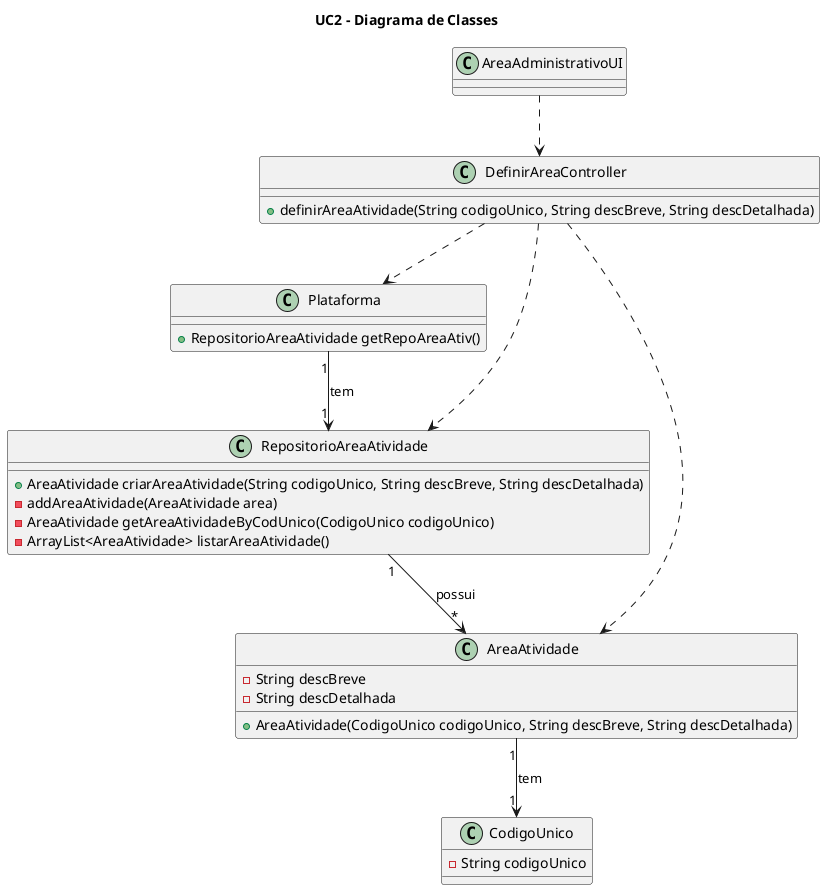 @startuml_mc_uc2

title UC2 - Diagrama de Classes

class AreaAdministrativoUI{

}

class DefinirAreaController{
    +definirAreaAtividade(String codigoUnico, String descBreve, String descDetalhada)
}

class Plataforma{
    +RepositorioAreaAtividade getRepoAreaAtiv()
}

class RepositorioAreaAtividade{
    +AreaAtividade criarAreaAtividade(String codigoUnico, String descBreve, String descDetalhada)
    -addAreaAtividade(AreaAtividade area)
    -AreaAtividade getAreaAtividadeByCodUnico(CodigoUnico codigoUnico)
    -ArrayList<AreaAtividade> listarAreaAtividade()
}

class AreaAtividade{
    -String descBreve
    -String descDetalhada
    +AreaAtividade(CodigoUnico codigoUnico, String descBreve, String descDetalhada)
}

class CodigoUnico{
    -String codigoUnico
}

AreaAdministrativoUI ..> DefinirAreaController
DefinirAreaController ..> AreaAtividade
DefinirAreaController ..> Plataforma
DefinirAreaController ..> RepositorioAreaAtividade
Plataforma "1" --> "1" RepositorioAreaAtividade: tem
RepositorioAreaAtividade "1" --> "*" AreaAtividade: possui
AreaAtividade "1" --> "1" CodigoUnico : tem
@enduml_mc_uc2